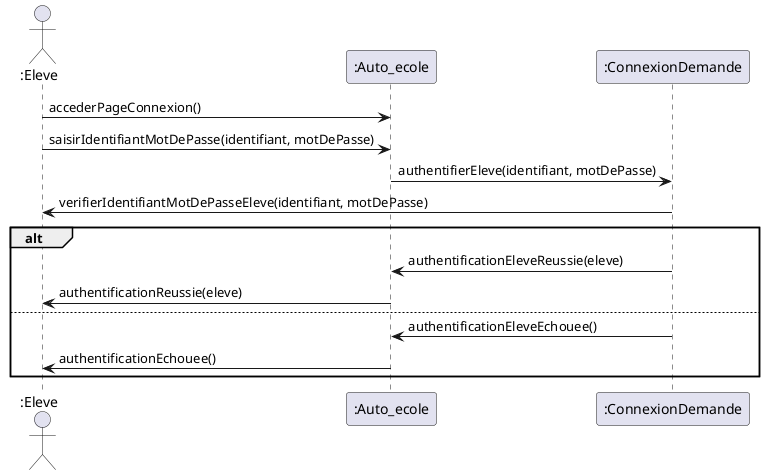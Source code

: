 @startuml

actor ":Eleve" as Eleve
participant ":Auto_ecole" as Auto_ecole
participant ":ConnexionDemande" as ConnexionDemande


Eleve->Auto_ecole: accederPageConnexion()

Eleve->Auto_ecole: saisirIdentifiantMotDePasse(identifiant, motDePasse)

Auto_ecole->ConnexionDemande: authentifierEleve(identifiant, motDePasse)

ConnexionDemande->Eleve: verifierIdentifiantMotDePasseEleve(identifiant, motDePasse)

alt
    ConnexionDemande->Auto_ecole: authentificationEleveReussie(eleve)
    Auto_ecole->Eleve: authentificationReussie(eleve)
else
    ConnexionDemande->Auto_ecole: authentificationEleveEchouee()
    Auto_ecole->Eleve: authentificationEchouee()
end
@enduml